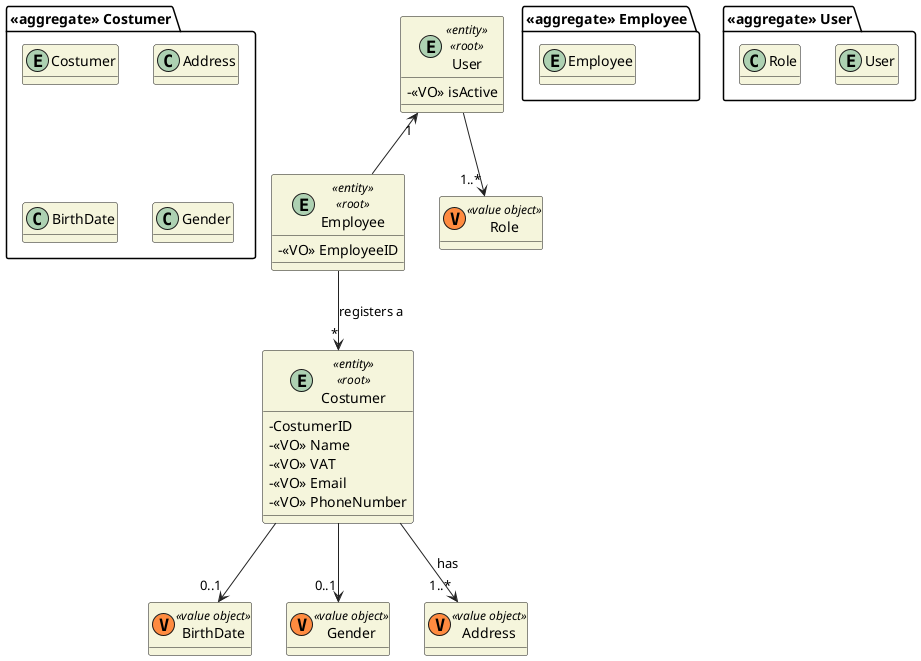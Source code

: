 @startuml

skinparam classAttributeIconSize 0
hide empty attributes
skinparam classBackgroundColor beige
skinparam ArrowColor #222222

package "<<aggregate>> Costumer" {
    entity Costumer
    class Address
    class BirthDate
    class Gender
}

entity Costumer <<entity>> <<root>> {
    - CostumerID
    - <<VO>> Name
    - <<VO>> VAT
    - <<VO>> Email
    - <<VO>> PhoneNumber
    /'- <<VO>> BirthDate'/ /'optional'/
    /'- <<VO>> Gender'/ /'optional'/
}

class BirthDate <<(V,#FF8B40) value object>> {}
class Gender <<(V,#FF8B40) value object>> {}
class Address <<(V,#FF8B40) value object>> {}

package "<<aggregate>> Employee" {
    entity Employee
}

entity Employee <<entity>> <<root>> {
    - <<VO>> EmployeeID
}

package "<<aggregate>> User" {
    entity User
    class Role
    /'class Name
    class Password
    class Email'/
}

entity User <<entity>> <<root>> {
    - <<VO>> isActive
}



class Role <<(V,#FF8B40) value object>> {}
/'class Password <<(V,#FF8B40) value object>> {}
class Name <<(V,#FF8B40) value object>> {}
class Email <<(V,#FF8B40) value object>> {}'/


/'Salesclerk --> "*" Costumer'/
Employee --> "*" Costumer : registers a
Costumer --> "1..*" Address : has
Costumer --> "0..1" BirthDate
Costumer --> "0..1" Gender

/'User "0..1" <-- Costumer'/

User --> "1..*" Role
/'User --> "1" Password
User --> "1" Name
User --> "1" Email'/

User "1" <-- Employee


@enduml